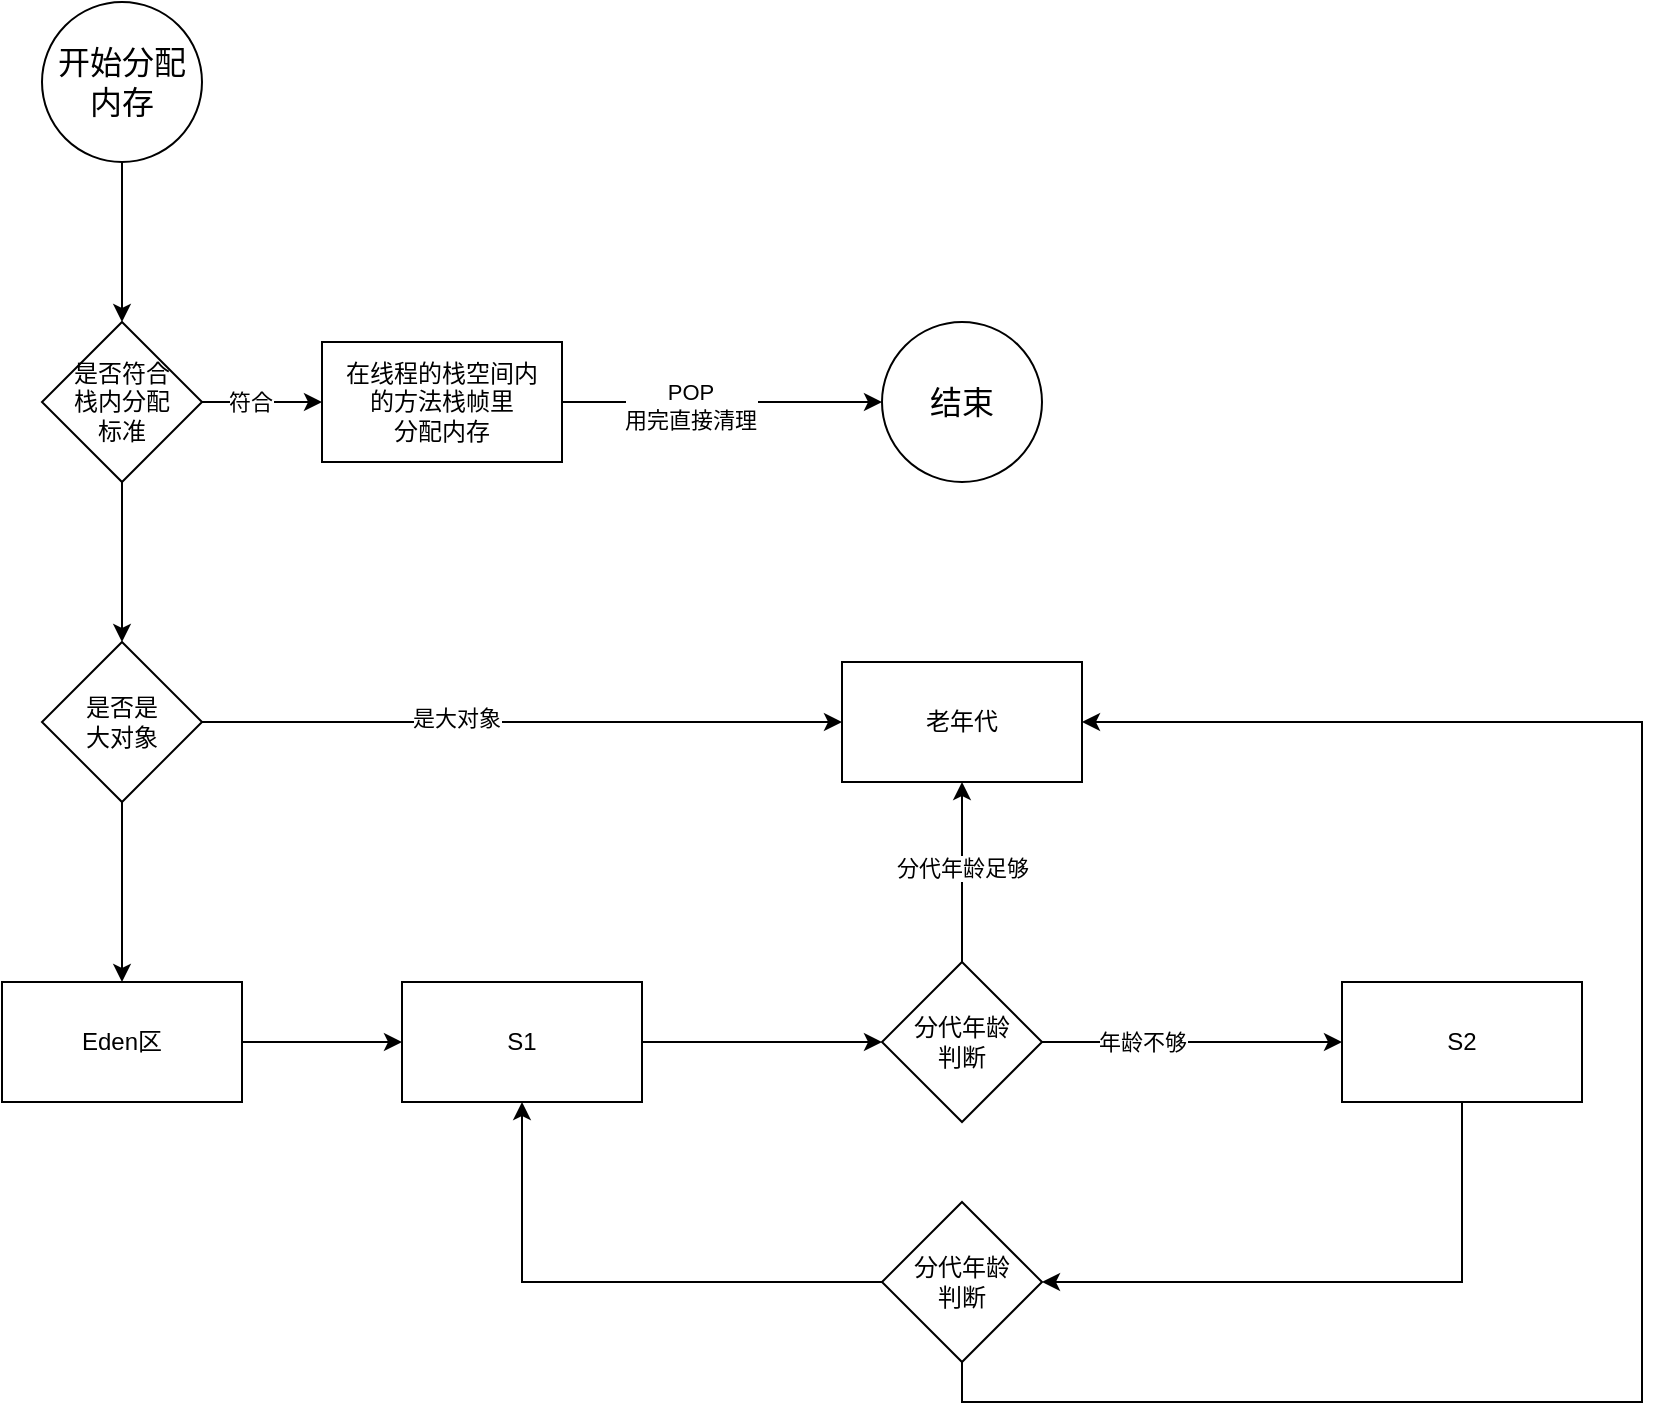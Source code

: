 <mxfile version="28.2.4">
  <diagram name="第 1 页" id="YLr7R29h2KzqXhwUh3Ht">
    <mxGraphModel dx="994" dy="565" grid="1" gridSize="10" guides="1" tooltips="1" connect="1" arrows="1" fold="1" page="1" pageScale="1" pageWidth="1169" pageHeight="827" math="0" shadow="0">
      <root>
        <mxCell id="0" />
        <mxCell id="1" parent="0" />
        <mxCell id="MOHc5WXCvnnTAh8TWu6C-4" value="" style="edgeStyle=orthogonalEdgeStyle;rounded=0;orthogonalLoop=1;jettySize=auto;html=1;" edge="1" parent="1" source="MOHc5WXCvnnTAh8TWu6C-1" target="MOHc5WXCvnnTAh8TWu6C-3">
          <mxGeometry relative="1" as="geometry" />
        </mxCell>
        <mxCell id="MOHc5WXCvnnTAh8TWu6C-1" value="&lt;font style=&quot;font-size: 16px;&quot;&gt;开始分配内存&lt;/font&gt;" style="ellipse;whiteSpace=wrap;html=1;aspect=fixed;" vertex="1" parent="1">
          <mxGeometry x="180" y="30" width="80" height="80" as="geometry" />
        </mxCell>
        <mxCell id="MOHc5WXCvnnTAh8TWu6C-6" value="" style="edgeStyle=orthogonalEdgeStyle;rounded=0;orthogonalLoop=1;jettySize=auto;html=1;" edge="1" parent="1" source="MOHc5WXCvnnTAh8TWu6C-3" target="MOHc5WXCvnnTAh8TWu6C-5">
          <mxGeometry relative="1" as="geometry" />
        </mxCell>
        <mxCell id="MOHc5WXCvnnTAh8TWu6C-7" value="符合" style="edgeLabel;html=1;align=center;verticalAlign=middle;resizable=0;points=[];" vertex="1" connectable="0" parent="MOHc5WXCvnnTAh8TWu6C-6">
          <mxGeometry x="-0.2" relative="1" as="geometry">
            <mxPoint as="offset" />
          </mxGeometry>
        </mxCell>
        <mxCell id="MOHc5WXCvnnTAh8TWu6C-12" value="" style="edgeStyle=orthogonalEdgeStyle;rounded=0;orthogonalLoop=1;jettySize=auto;html=1;" edge="1" parent="1" source="MOHc5WXCvnnTAh8TWu6C-3" target="MOHc5WXCvnnTAh8TWu6C-11">
          <mxGeometry relative="1" as="geometry" />
        </mxCell>
        <mxCell id="MOHc5WXCvnnTAh8TWu6C-3" value="是否符合&lt;div&gt;栈内分配&lt;/div&gt;&lt;div&gt;标准&lt;/div&gt;" style="rhombus;whiteSpace=wrap;html=1;" vertex="1" parent="1">
          <mxGeometry x="180" y="190" width="80" height="80" as="geometry" />
        </mxCell>
        <mxCell id="MOHc5WXCvnnTAh8TWu6C-9" value="" style="edgeStyle=orthogonalEdgeStyle;rounded=0;orthogonalLoop=1;jettySize=auto;html=1;" edge="1" parent="1" source="MOHc5WXCvnnTAh8TWu6C-5" target="MOHc5WXCvnnTAh8TWu6C-8">
          <mxGeometry relative="1" as="geometry" />
        </mxCell>
        <mxCell id="MOHc5WXCvnnTAh8TWu6C-10" value="POP&lt;div&gt;用完直接清理&lt;/div&gt;" style="edgeLabel;html=1;align=center;verticalAlign=middle;resizable=0;points=[];" vertex="1" connectable="0" parent="MOHc5WXCvnnTAh8TWu6C-9">
          <mxGeometry x="-0.2" y="-2" relative="1" as="geometry">
            <mxPoint as="offset" />
          </mxGeometry>
        </mxCell>
        <mxCell id="MOHc5WXCvnnTAh8TWu6C-5" value="在线程的栈空间&lt;span style=&quot;background-color: transparent; color: light-dark(rgb(0, 0, 0), rgb(255, 255, 255));&quot;&gt;内&lt;/span&gt;&lt;div&gt;&lt;span style=&quot;background-color: transparent; color: light-dark(rgb(0, 0, 0), rgb(255, 255, 255));&quot;&gt;的方法栈帧里&lt;/span&gt;&lt;/div&gt;&lt;div&gt;&lt;span style=&quot;background-color: transparent; color: light-dark(rgb(0, 0, 0), rgb(255, 255, 255));&quot;&gt;分配内存&lt;/span&gt;&lt;/div&gt;" style="whiteSpace=wrap;html=1;" vertex="1" parent="1">
          <mxGeometry x="320" y="200" width="120" height="60" as="geometry" />
        </mxCell>
        <mxCell id="MOHc5WXCvnnTAh8TWu6C-8" value="&lt;font style=&quot;font-size: 16px;&quot;&gt;结束&lt;/font&gt;" style="ellipse;whiteSpace=wrap;html=1;" vertex="1" parent="1">
          <mxGeometry x="600" y="190" width="80" height="80" as="geometry" />
        </mxCell>
        <mxCell id="MOHc5WXCvnnTAh8TWu6C-14" value="" style="edgeStyle=orthogonalEdgeStyle;rounded=0;orthogonalLoop=1;jettySize=auto;html=1;" edge="1" parent="1" source="MOHc5WXCvnnTAh8TWu6C-11" target="MOHc5WXCvnnTAh8TWu6C-13">
          <mxGeometry relative="1" as="geometry" />
        </mxCell>
        <mxCell id="MOHc5WXCvnnTAh8TWu6C-15" value="是大对象" style="edgeLabel;html=1;align=center;verticalAlign=middle;resizable=0;points=[];" vertex="1" connectable="0" parent="MOHc5WXCvnnTAh8TWu6C-14">
          <mxGeometry x="-0.206" y="2" relative="1" as="geometry">
            <mxPoint as="offset" />
          </mxGeometry>
        </mxCell>
        <mxCell id="MOHc5WXCvnnTAh8TWu6C-17" value="" style="edgeStyle=orthogonalEdgeStyle;rounded=0;orthogonalLoop=1;jettySize=auto;html=1;" edge="1" parent="1" source="MOHc5WXCvnnTAh8TWu6C-11" target="MOHc5WXCvnnTAh8TWu6C-16">
          <mxGeometry relative="1" as="geometry" />
        </mxCell>
        <mxCell id="MOHc5WXCvnnTAh8TWu6C-11" value="是否是&lt;div&gt;大对象&lt;/div&gt;" style="rhombus;whiteSpace=wrap;html=1;" vertex="1" parent="1">
          <mxGeometry x="180" y="350" width="80" height="80" as="geometry" />
        </mxCell>
        <mxCell id="MOHc5WXCvnnTAh8TWu6C-13" value="老年代" style="whiteSpace=wrap;html=1;" vertex="1" parent="1">
          <mxGeometry x="580" y="360" width="120" height="60" as="geometry" />
        </mxCell>
        <mxCell id="MOHc5WXCvnnTAh8TWu6C-19" value="" style="edgeStyle=orthogonalEdgeStyle;rounded=0;orthogonalLoop=1;jettySize=auto;html=1;" edge="1" parent="1" source="MOHc5WXCvnnTAh8TWu6C-16" target="MOHc5WXCvnnTAh8TWu6C-18">
          <mxGeometry relative="1" as="geometry" />
        </mxCell>
        <mxCell id="MOHc5WXCvnnTAh8TWu6C-16" value="Eden区" style="whiteSpace=wrap;html=1;" vertex="1" parent="1">
          <mxGeometry x="160" y="520" width="120" height="60" as="geometry" />
        </mxCell>
        <mxCell id="MOHc5WXCvnnTAh8TWu6C-23" value="" style="edgeStyle=orthogonalEdgeStyle;rounded=0;orthogonalLoop=1;jettySize=auto;html=1;" edge="1" parent="1" source="MOHc5WXCvnnTAh8TWu6C-18" target="MOHc5WXCvnnTAh8TWu6C-22">
          <mxGeometry relative="1" as="geometry" />
        </mxCell>
        <mxCell id="MOHc5WXCvnnTAh8TWu6C-18" value="S1" style="whiteSpace=wrap;html=1;" vertex="1" parent="1">
          <mxGeometry x="360" y="520" width="120" height="60" as="geometry" />
        </mxCell>
        <mxCell id="MOHc5WXCvnnTAh8TWu6C-25" value="" style="edgeStyle=orthogonalEdgeStyle;rounded=0;orthogonalLoop=1;jettySize=auto;html=1;" edge="1" parent="1" source="MOHc5WXCvnnTAh8TWu6C-22" target="MOHc5WXCvnnTAh8TWu6C-24">
          <mxGeometry relative="1" as="geometry" />
        </mxCell>
        <mxCell id="MOHc5WXCvnnTAh8TWu6C-26" value="年龄不够" style="edgeLabel;html=1;align=center;verticalAlign=middle;resizable=0;points=[];" vertex="1" connectable="0" parent="MOHc5WXCvnnTAh8TWu6C-25">
          <mxGeometry x="-0.333" relative="1" as="geometry">
            <mxPoint as="offset" />
          </mxGeometry>
        </mxCell>
        <mxCell id="MOHc5WXCvnnTAh8TWu6C-30" style="edgeStyle=orthogonalEdgeStyle;rounded=0;orthogonalLoop=1;jettySize=auto;html=1;exitX=0.5;exitY=0;exitDx=0;exitDy=0;" edge="1" parent="1" source="MOHc5WXCvnnTAh8TWu6C-22" target="MOHc5WXCvnnTAh8TWu6C-13">
          <mxGeometry relative="1" as="geometry" />
        </mxCell>
        <mxCell id="MOHc5WXCvnnTAh8TWu6C-31" value="分代年龄足够" style="edgeLabel;html=1;align=center;verticalAlign=middle;resizable=0;points=[];" vertex="1" connectable="0" parent="MOHc5WXCvnnTAh8TWu6C-30">
          <mxGeometry x="0.044" relative="1" as="geometry">
            <mxPoint as="offset" />
          </mxGeometry>
        </mxCell>
        <mxCell id="MOHc5WXCvnnTAh8TWu6C-22" value="分代年龄&lt;div&gt;判断&lt;/div&gt;" style="rhombus;whiteSpace=wrap;html=1;" vertex="1" parent="1">
          <mxGeometry x="600" y="510" width="80" height="80" as="geometry" />
        </mxCell>
        <mxCell id="MOHc5WXCvnnTAh8TWu6C-33" style="edgeStyle=orthogonalEdgeStyle;rounded=0;orthogonalLoop=1;jettySize=auto;html=1;exitX=0.5;exitY=1;exitDx=0;exitDy=0;entryX=1;entryY=0.5;entryDx=0;entryDy=0;" edge="1" parent="1" source="MOHc5WXCvnnTAh8TWu6C-24" target="MOHc5WXCvnnTAh8TWu6C-32">
          <mxGeometry relative="1" as="geometry" />
        </mxCell>
        <mxCell id="MOHc5WXCvnnTAh8TWu6C-24" value="S2" style="whiteSpace=wrap;html=1;" vertex="1" parent="1">
          <mxGeometry x="830" y="520" width="120" height="60" as="geometry" />
        </mxCell>
        <mxCell id="MOHc5WXCvnnTAh8TWu6C-34" style="edgeStyle=orthogonalEdgeStyle;rounded=0;orthogonalLoop=1;jettySize=auto;html=1;exitX=0;exitY=0.5;exitDx=0;exitDy=0;entryX=0.5;entryY=1;entryDx=0;entryDy=0;" edge="1" parent="1" source="MOHc5WXCvnnTAh8TWu6C-32" target="MOHc5WXCvnnTAh8TWu6C-18">
          <mxGeometry relative="1" as="geometry" />
        </mxCell>
        <mxCell id="MOHc5WXCvnnTAh8TWu6C-35" style="edgeStyle=orthogonalEdgeStyle;rounded=0;orthogonalLoop=1;jettySize=auto;html=1;exitX=0.5;exitY=1;exitDx=0;exitDy=0;entryX=1;entryY=0.5;entryDx=0;entryDy=0;" edge="1" parent="1" source="MOHc5WXCvnnTAh8TWu6C-32" target="MOHc5WXCvnnTAh8TWu6C-13">
          <mxGeometry relative="1" as="geometry">
            <Array as="points">
              <mxPoint x="640" y="730" />
              <mxPoint x="980" y="730" />
              <mxPoint x="980" y="390" />
            </Array>
          </mxGeometry>
        </mxCell>
        <mxCell id="MOHc5WXCvnnTAh8TWu6C-32" value="分代年龄&lt;div&gt;判断&lt;/div&gt;" style="rhombus;whiteSpace=wrap;html=1;" vertex="1" parent="1">
          <mxGeometry x="600" y="630" width="80" height="80" as="geometry" />
        </mxCell>
      </root>
    </mxGraphModel>
  </diagram>
</mxfile>
